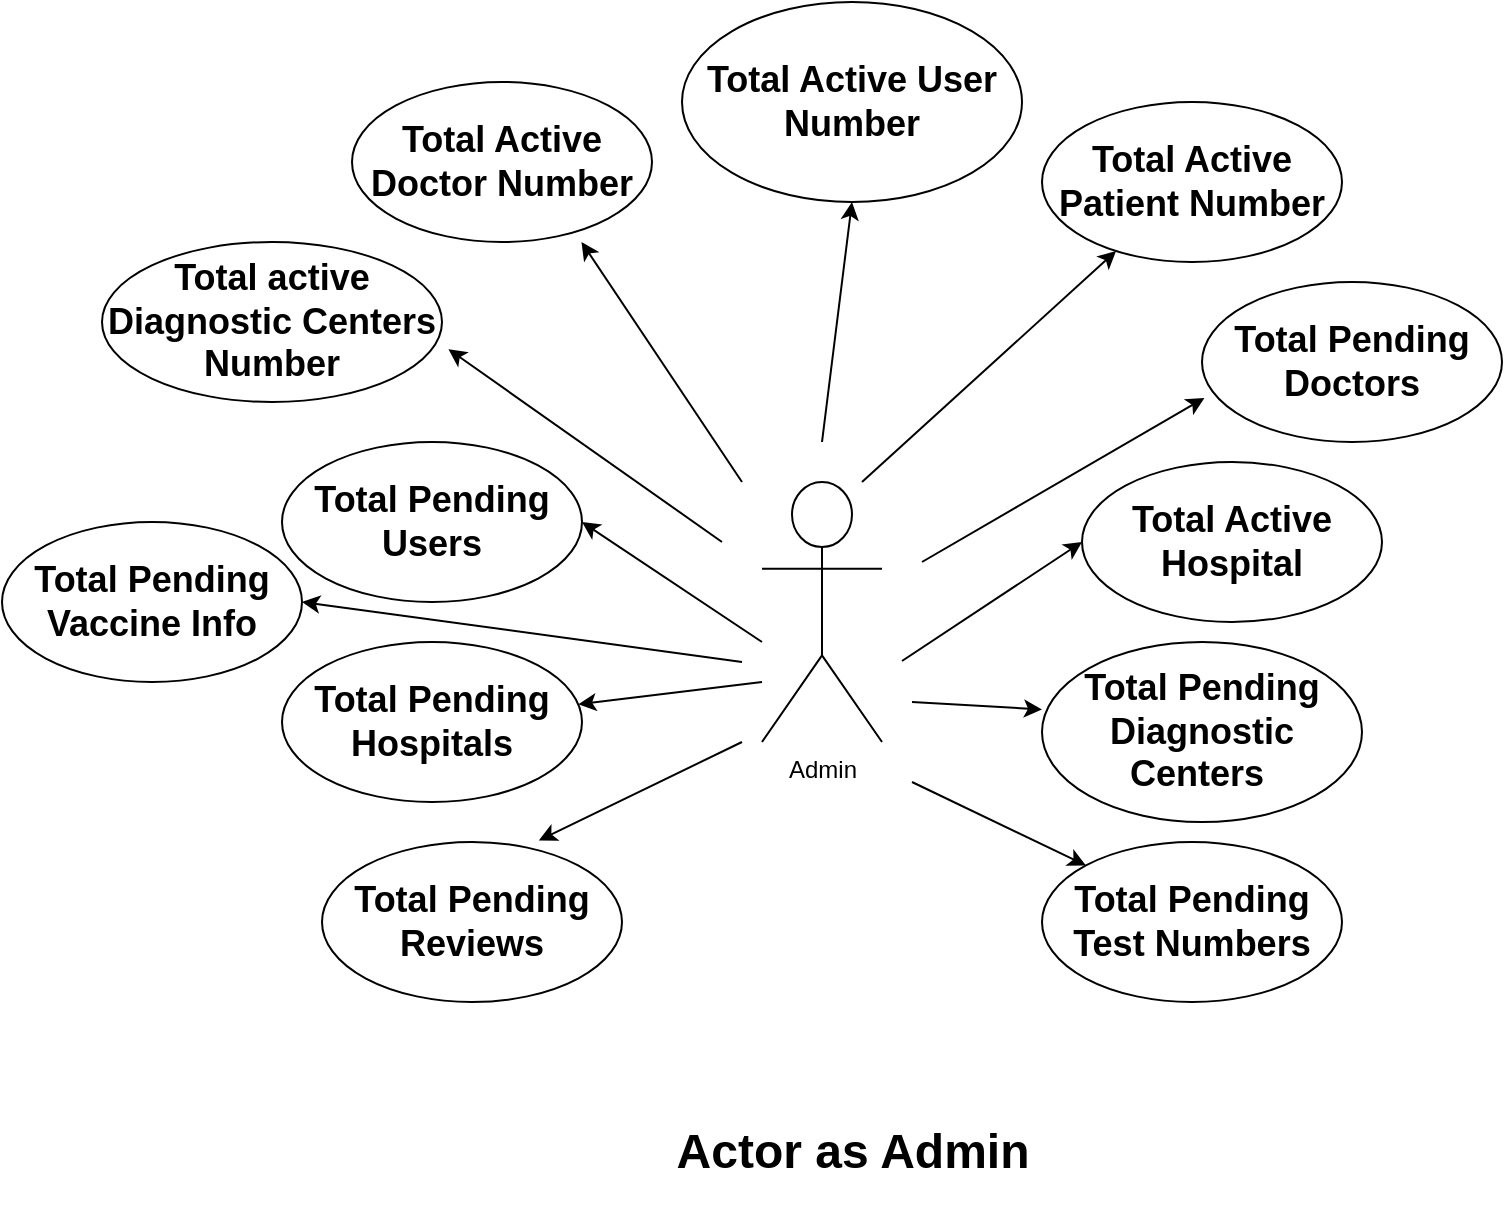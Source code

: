 <mxfile version="24.3.1" type="device">
  <diagram name="Page-1" id="m2K5TEeIyxoVtl-6TH2u">
    <mxGraphModel dx="1386" dy="797" grid="1" gridSize="10" guides="1" tooltips="1" connect="1" arrows="1" fold="1" page="1" pageScale="1" pageWidth="850" pageHeight="1100" math="0" shadow="0">
      <root>
        <mxCell id="0" />
        <mxCell id="1" parent="0" />
        <mxCell id="Ab90szdtHJ6ZRTBLOIzT-2" value="Admin" style="shape=umlActor;verticalLabelPosition=bottom;verticalAlign=top;html=1;outlineConnect=0;" parent="1" vertex="1">
          <mxGeometry x="400" y="270" width="60" height="130" as="geometry" />
        </mxCell>
        <mxCell id="Ab90szdtHJ6ZRTBLOIzT-3" value="&lt;h2&gt;Total Active Patient Number&lt;/h2&gt;" style="ellipse;whiteSpace=wrap;html=1;" parent="1" vertex="1">
          <mxGeometry x="540" y="80" width="150" height="80" as="geometry" />
        </mxCell>
        <mxCell id="LQUs0O18nRXYtGIv8AGs-1" value="" style="endArrow=classic;html=1;rounded=0;" parent="1" target="Ab90szdtHJ6ZRTBLOIzT-3" edge="1">
          <mxGeometry width="50" height="50" relative="1" as="geometry">
            <mxPoint x="450" y="270" as="sourcePoint" />
            <mxPoint x="500" y="220" as="targetPoint" />
          </mxGeometry>
        </mxCell>
        <mxCell id="LQUs0O18nRXYtGIv8AGs-6" value="" style="endArrow=classic;html=1;rounded=0;entryX=0;entryY=0.5;entryDx=0;entryDy=0;" parent="1" target="LQUs0O18nRXYtGIv8AGs-7" edge="1">
          <mxGeometry width="50" height="50" relative="1" as="geometry">
            <mxPoint x="470" y="359.5" as="sourcePoint" />
            <mxPoint x="540" y="359.5" as="targetPoint" />
          </mxGeometry>
        </mxCell>
        <mxCell id="LQUs0O18nRXYtGIv8AGs-7" value="&lt;h2&gt;Total Active Hospital&lt;/h2&gt;" style="ellipse;whiteSpace=wrap;html=1;" parent="1" vertex="1">
          <mxGeometry x="560" y="260" width="150" height="80" as="geometry" />
        </mxCell>
        <mxCell id="LQUs0O18nRXYtGIv8AGs-8" value="&lt;h2&gt;Total Pending Doctors&lt;/h2&gt;" style="ellipse;whiteSpace=wrap;html=1;" parent="1" vertex="1">
          <mxGeometry x="620" y="170" width="150" height="80" as="geometry" />
        </mxCell>
        <mxCell id="LQUs0O18nRXYtGIv8AGs-9" value="" style="endArrow=classic;html=1;rounded=0;entryX=0.008;entryY=0.725;entryDx=0;entryDy=0;entryPerimeter=0;" parent="1" target="LQUs0O18nRXYtGIv8AGs-8" edge="1">
          <mxGeometry width="50" height="50" relative="1" as="geometry">
            <mxPoint x="480" y="310" as="sourcePoint" />
            <mxPoint x="550" y="250" as="targetPoint" />
          </mxGeometry>
        </mxCell>
        <mxCell id="LQUs0O18nRXYtGIv8AGs-10" value="" style="endArrow=classic;html=1;rounded=0;entryX=0.765;entryY=1;entryDx=0;entryDy=0;entryPerimeter=0;" parent="1" target="LQUs0O18nRXYtGIv8AGs-11" edge="1">
          <mxGeometry width="50" height="50" relative="1" as="geometry">
            <mxPoint x="390" y="270" as="sourcePoint" />
            <mxPoint x="330" y="220" as="targetPoint" />
          </mxGeometry>
        </mxCell>
        <mxCell id="LQUs0O18nRXYtGIv8AGs-11" value="&lt;h2&gt;Total Active Doctor Number&lt;/h2&gt;" style="ellipse;whiteSpace=wrap;html=1;" parent="1" vertex="1">
          <mxGeometry x="195" y="70" width="150" height="80" as="geometry" />
        </mxCell>
        <mxCell id="LQUs0O18nRXYtGIv8AGs-12" value="" style="endArrow=classic;html=1;rounded=0;entryX=1.019;entryY=0.67;entryDx=0;entryDy=0;entryPerimeter=0;" parent="1" target="LQUs0O18nRXYtGIv8AGs-13" edge="1">
          <mxGeometry width="50" height="50" relative="1" as="geometry">
            <mxPoint x="380" y="300" as="sourcePoint" />
            <mxPoint x="310" y="270" as="targetPoint" />
          </mxGeometry>
        </mxCell>
        <mxCell id="LQUs0O18nRXYtGIv8AGs-13" value="&lt;h2&gt;Total active Diagnostic Centers Number&lt;/h2&gt;" style="ellipse;whiteSpace=wrap;html=1;" parent="1" vertex="1">
          <mxGeometry x="70" y="150" width="170" height="80" as="geometry" />
        </mxCell>
        <mxCell id="LQUs0O18nRXYtGIv8AGs-14" value="&lt;h2&gt;Total Pending Users&lt;/h2&gt;" style="ellipse;whiteSpace=wrap;html=1;" parent="1" vertex="1">
          <mxGeometry x="160" y="250" width="150" height="80" as="geometry" />
        </mxCell>
        <mxCell id="LQUs0O18nRXYtGIv8AGs-15" value="" style="endArrow=classic;html=1;rounded=0;entryX=1;entryY=0.5;entryDx=0;entryDy=0;" parent="1" target="LQUs0O18nRXYtGIv8AGs-14" edge="1">
          <mxGeometry width="50" height="50" relative="1" as="geometry">
            <mxPoint x="400" y="350" as="sourcePoint" />
            <mxPoint x="330" y="320" as="targetPoint" />
          </mxGeometry>
        </mxCell>
        <mxCell id="LQUs0O18nRXYtGIv8AGs-16" value="" style="endArrow=classic;html=1;rounded=0;entryX=0.5;entryY=1;entryDx=0;entryDy=0;" parent="1" target="LQUs0O18nRXYtGIv8AGs-17" edge="1">
          <mxGeometry width="50" height="50" relative="1" as="geometry">
            <mxPoint x="430" y="250" as="sourcePoint" />
            <mxPoint x="430" y="140" as="targetPoint" />
          </mxGeometry>
        </mxCell>
        <mxCell id="LQUs0O18nRXYtGIv8AGs-17" value="&lt;h2&gt;Total Active User Number&lt;/h2&gt;" style="ellipse;whiteSpace=wrap;html=1;" parent="1" vertex="1">
          <mxGeometry x="360" y="30" width="170" height="100" as="geometry" />
        </mxCell>
        <mxCell id="LQUs0O18nRXYtGIv8AGs-20" value="" style="endArrow=classic;html=1;rounded=0;entryX=0;entryY=0.375;entryDx=0;entryDy=0;entryPerimeter=0;" parent="1" target="LQUs0O18nRXYtGIv8AGs-21" edge="1">
          <mxGeometry width="50" height="50" relative="1" as="geometry">
            <mxPoint x="475" y="380" as="sourcePoint" />
            <mxPoint x="570" y="420" as="targetPoint" />
          </mxGeometry>
        </mxCell>
        <mxCell id="LQUs0O18nRXYtGIv8AGs-21" value="&lt;h2&gt;Total Pending Diagnostic Centers&amp;nbsp;&lt;/h2&gt;" style="ellipse;whiteSpace=wrap;html=1;" parent="1" vertex="1">
          <mxGeometry x="540" y="350" width="160" height="90" as="geometry" />
        </mxCell>
        <mxCell id="LQUs0O18nRXYtGIv8AGs-23" value="&lt;h2&gt;Total Pending Hospitals&lt;/h2&gt;" style="ellipse;whiteSpace=wrap;html=1;" parent="1" vertex="1">
          <mxGeometry x="160" y="350" width="150" height="80" as="geometry" />
        </mxCell>
        <mxCell id="LQUs0O18nRXYtGIv8AGs-24" value="" style="endArrow=classic;html=1;rounded=0;" parent="1" target="LQUs0O18nRXYtGIv8AGs-23" edge="1">
          <mxGeometry width="50" height="50" relative="1" as="geometry">
            <mxPoint x="400" y="370" as="sourcePoint" />
            <mxPoint x="330" y="320" as="targetPoint" />
          </mxGeometry>
        </mxCell>
        <mxCell id="LQUs0O18nRXYtGIv8AGs-25" value="&lt;h2&gt;Total Pending Reviews&lt;/h2&gt;" style="ellipse;whiteSpace=wrap;html=1;" parent="1" vertex="1">
          <mxGeometry x="180" y="450" width="150" height="80" as="geometry" />
        </mxCell>
        <mxCell id="LQUs0O18nRXYtGIv8AGs-27" value="" style="endArrow=classic;html=1;rounded=0;entryX=0.723;entryY=-0.01;entryDx=0;entryDy=0;entryPerimeter=0;" parent="1" target="LQUs0O18nRXYtGIv8AGs-25" edge="1">
          <mxGeometry width="50" height="50" relative="1" as="geometry">
            <mxPoint x="390" y="400" as="sourcePoint" />
            <mxPoint x="300" y="418" as="targetPoint" />
          </mxGeometry>
        </mxCell>
        <mxCell id="LQUs0O18nRXYtGIv8AGs-28" value="&lt;h2&gt;Total Pending Test Numbers&lt;/h2&gt;" style="ellipse;whiteSpace=wrap;html=1;" parent="1" vertex="1">
          <mxGeometry x="540" y="450" width="150" height="80" as="geometry" />
        </mxCell>
        <mxCell id="LQUs0O18nRXYtGIv8AGs-29" value="" style="endArrow=classic;html=1;rounded=0;entryX=0;entryY=0;entryDx=0;entryDy=0;" parent="1" target="LQUs0O18nRXYtGIv8AGs-28" edge="1">
          <mxGeometry width="50" height="50" relative="1" as="geometry">
            <mxPoint x="475" y="420" as="sourcePoint" />
            <mxPoint x="540" y="430" as="targetPoint" />
          </mxGeometry>
        </mxCell>
        <mxCell id="LQUs0O18nRXYtGIv8AGs-30" value="&lt;h1&gt;Actor as Admin&lt;/h1&gt;" style="text;html=1;align=center;verticalAlign=middle;resizable=0;points=[];autosize=1;strokeColor=none;fillColor=none;" parent="1" vertex="1">
          <mxGeometry x="345" y="570" width="200" height="70" as="geometry" />
        </mxCell>
        <mxCell id="RSEPtaVJYrJOlV_ZN3VG-2" value="" style="endArrow=classic;html=1;rounded=0;entryX=1;entryY=0.5;entryDx=0;entryDy=0;" parent="1" target="RSEPtaVJYrJOlV_ZN3VG-3" edge="1">
          <mxGeometry width="50" height="50" relative="1" as="geometry">
            <mxPoint x="390" y="360" as="sourcePoint" />
            <mxPoint x="170" y="340" as="targetPoint" />
          </mxGeometry>
        </mxCell>
        <mxCell id="RSEPtaVJYrJOlV_ZN3VG-3" value="&lt;h2&gt;Total Pending Vaccine Info&lt;/h2&gt;" style="ellipse;whiteSpace=wrap;html=1;" parent="1" vertex="1">
          <mxGeometry x="20" y="290" width="150" height="80" as="geometry" />
        </mxCell>
      </root>
    </mxGraphModel>
  </diagram>
</mxfile>

